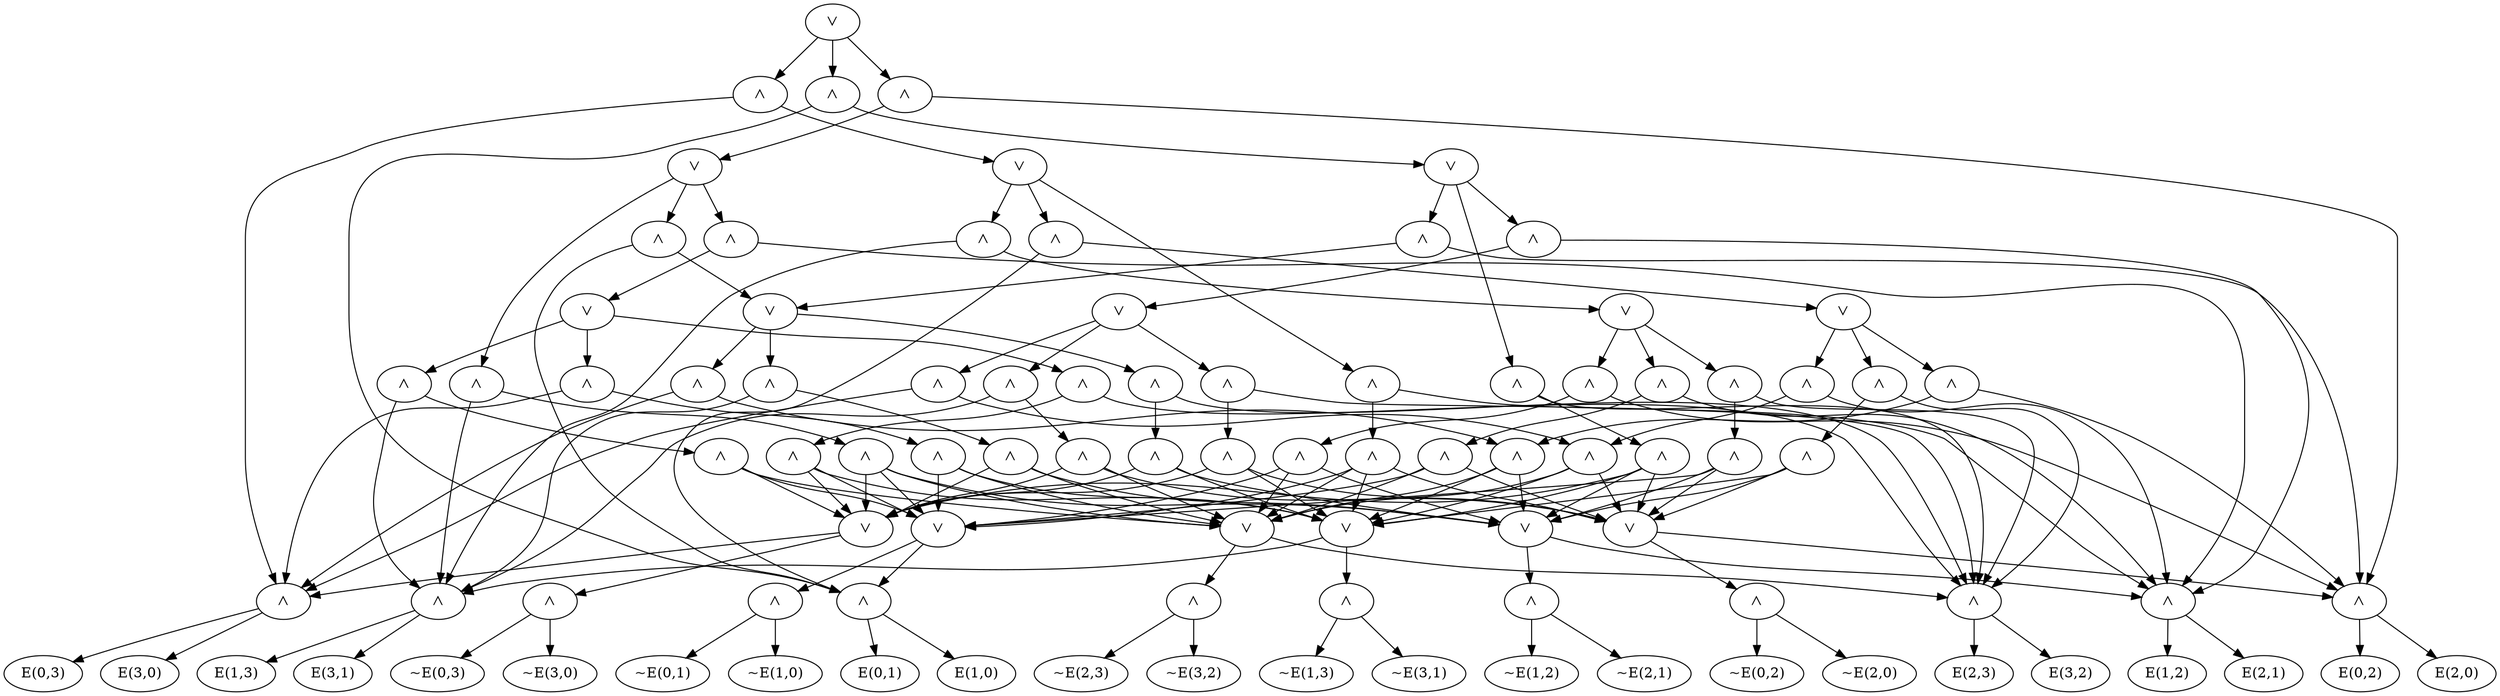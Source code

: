 strict digraph "" {
	node [label="\N"];
	0	[label="E(0,1)"];
	1	[label="E(1,0)"];
	2	[label="~E(0,1)"];
	3	[label="~E(1,0)"];
	4	[label=⋁];
	5	[label=⋀];
	4 -> 5;
	39	[label=⋀];
	4 -> 39;
	5 -> 2;
	5 -> 3;
	6	[label="E(0,2)"];
	7	[label="E(2,0)"];
	8	[label="~E(0,2)"];
	9	[label="~E(2,0)"];
	10	[label=⋁];
	11	[label=⋀];
	10 -> 11;
	40	[label=⋀];
	10 -> 40;
	11 -> 8;
	11 -> 9;
	12	[label="E(0,3)"];
	13	[label="E(3,0)"];
	14	[label="~E(0,3)"];
	15	[label="~E(3,0)"];
	16	[label=⋁];
	17	[label=⋀];
	16 -> 17;
	18	[label=⋀];
	16 -> 18;
	17 -> 14;
	17 -> 15;
	18 -> 12;
	18 -> 13;
	19	[label="E(1,2)"];
	20	[label="E(2,1)"];
	21	[label="~E(1,2)"];
	22	[label="~E(2,1)"];
	23	[label=⋁];
	24	[label=⋀];
	23 -> 24;
	25	[label=⋀];
	23 -> 25;
	24 -> 21;
	24 -> 22;
	25 -> 19;
	25 -> 20;
	26	[label="E(1,3)"];
	27	[label="E(3,1)"];
	28	[label="~E(1,3)"];
	29	[label="~E(3,1)"];
	30	[label=⋁];
	31	[label=⋀];
	30 -> 31;
	32	[label=⋀];
	30 -> 32;
	31 -> 28;
	31 -> 29;
	32 -> 26;
	32 -> 27;
	33	[label="E(2,3)"];
	34	[label="E(3,2)"];
	35	[label="~E(2,3)"];
	36	[label="~E(3,2)"];
	37	[label=⋁];
	38	[label=⋀];
	37 -> 38;
	41	[label=⋀];
	37 -> 41;
	38 -> 35;
	38 -> 36;
	39 -> 0;
	39 -> 1;
	40 -> 6;
	40 -> 7;
	41 -> 33;
	41 -> 34;
	42	[label=⋁];
	43	[label=⋀];
	42 -> 43;
	63	[label=⋀];
	42 -> 63;
	76	[label=⋀];
	42 -> 76;
	43 -> 39;
	44	[label=⋁];
	43 -> 44;
	45	[label=⋀];
	44 -> 45;
	53	[label=⋀];
	44 -> 53;
	61	[label=⋀];
	44 -> 61;
	45 -> 40;
	46	[label=⋁];
	45 -> 46;
	47	[label=⋀];
	46 -> 47;
	49	[label=⋀];
	46 -> 49;
	51	[label=⋀];
	46 -> 51;
	47 -> 18;
	48	[label=⋀];
	47 -> 48;
	48 -> 23;
	48 -> 30;
	48 -> 37;
	49 -> 32;
	50	[label=⋀];
	49 -> 50;
	50 -> 16;
	50 -> 23;
	50 -> 37;
	51 -> 41;
	52	[label=⋀];
	51 -> 52;
	52 -> 16;
	52 -> 23;
	52 -> 30;
	53 -> 25;
	54	[label=⋁];
	53 -> 54;
	55	[label=⋀];
	54 -> 55;
	57	[label=⋀];
	54 -> 57;
	59	[label=⋀];
	54 -> 59;
	55 -> 18;
	56	[label=⋀];
	55 -> 56;
	56 -> 10;
	56 -> 30;
	56 -> 37;
	57 -> 32;
	58	[label=⋀];
	57 -> 58;
	58 -> 10;
	58 -> 16;
	58 -> 37;
	59 -> 41;
	60	[label=⋀];
	59 -> 60;
	60 -> 10;
	60 -> 16;
	60 -> 30;
	61 -> 41;
	62	[label=⋀];
	61 -> 62;
	62 -> 10;
	62 -> 16;
	62 -> 23;
	62 -> 30;
	63 -> 40;
	64	[label=⋁];
	63 -> 64;
	65	[label=⋀];
	64 -> 65;
	66	[label=⋀];
	64 -> 66;
	74	[label=⋀];
	64 -> 74;
	65 -> 39;
	65 -> 46;
	66 -> 25;
	67	[label=⋁];
	66 -> 67;
	68	[label=⋀];
	67 -> 68;
	70	[label=⋀];
	67 -> 70;
	72	[label=⋀];
	67 -> 72;
	68 -> 18;
	69	[label=⋀];
	68 -> 69;
	69 -> 4;
	69 -> 30;
	69 -> 37;
	70 -> 32;
	71	[label=⋀];
	70 -> 71;
	71 -> 4;
	71 -> 16;
	71 -> 37;
	72 -> 41;
	73	[label=⋀];
	72 -> 73;
	73 -> 4;
	73 -> 16;
	73 -> 30;
	74 -> 32;
	75	[label=⋀];
	74 -> 75;
	75 -> 4;
	75 -> 16;
	75 -> 23;
	75 -> 37;
	76 -> 18;
	77	[label=⋁];
	76 -> 77;
	78	[label=⋀];
	77 -> 78;
	84	[label=⋀];
	77 -> 84;
	86	[label=⋀];
	77 -> 86;
	78 -> 39;
	79	[label=⋁];
	78 -> 79;
	80	[label=⋀];
	79 -> 80;
	81	[label=⋀];
	79 -> 81;
	82	[label=⋀];
	79 -> 82;
	80 -> 40;
	80 -> 48;
	81 -> 25;
	81 -> 56;
	82 -> 41;
	83	[label=⋀];
	82 -> 83;
	83 -> 10;
	83 -> 23;
	83 -> 30;
	84 -> 25;
	85	[label=⋀];
	84 -> 85;
	85 -> 4;
	85 -> 10;
	85 -> 30;
	85 -> 37;
	86 -> 32;
	87	[label=⋁];
	86 -> 87;
	88	[label=⋀];
	87 -> 88;
	90	[label=⋀];
	87 -> 90;
	92	[label=⋀];
	87 -> 92;
	88 -> 40;
	89	[label=⋀];
	88 -> 89;
	89 -> 4;
	89 -> 23;
	89 -> 37;
	90 -> 25;
	91	[label=⋀];
	90 -> 91;
	91 -> 4;
	91 -> 10;
	91 -> 37;
	92 -> 41;
	93	[label=⋀];
	92 -> 93;
	93 -> 4;
	93 -> 10;
	93 -> 23;
}
